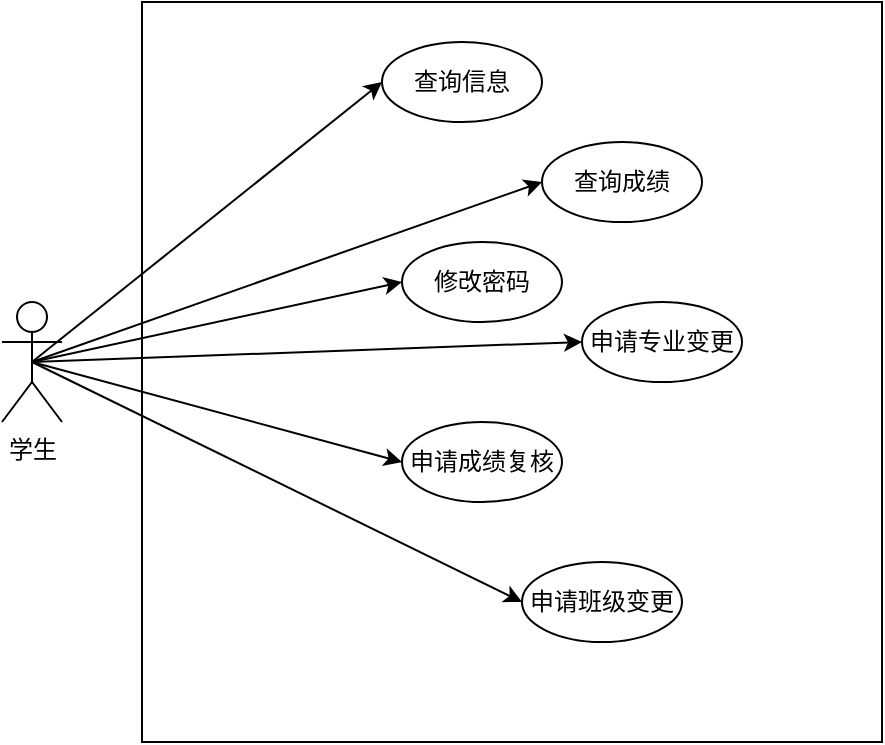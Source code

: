 <mxfile version="17.4.6" type="github" pages="3">
  <diagram id="1oqTlxlWH9m0SeEXjxJt" name="Page-1">
    <mxGraphModel dx="975" dy="576" grid="1" gridSize="10" guides="1" tooltips="1" connect="1" arrows="1" fold="1" page="1" pageScale="1" pageWidth="850" pageHeight="1100" math="0" shadow="0">
      <root>
        <mxCell id="0" />
        <mxCell id="1" parent="0" />
        <mxCell id="NLLSQjfBCmIV1dc0TN-5-1" value="学生" style="shape=umlActor;verticalLabelPosition=bottom;verticalAlign=top;html=1;outlineConnect=0;" vertex="1" parent="1">
          <mxGeometry x="110" y="180" width="30" height="60" as="geometry" />
        </mxCell>
        <mxCell id="NLLSQjfBCmIV1dc0TN-5-2" value="" style="whiteSpace=wrap;html=1;aspect=fixed;" vertex="1" parent="1">
          <mxGeometry x="180" y="30" width="370" height="370" as="geometry" />
        </mxCell>
        <mxCell id="NLLSQjfBCmIV1dc0TN-5-3" value="查询信息" style="ellipse;whiteSpace=wrap;html=1;" vertex="1" parent="1">
          <mxGeometry x="300" y="50" width="80" height="40" as="geometry" />
        </mxCell>
        <mxCell id="NLLSQjfBCmIV1dc0TN-5-14" value="申请成绩复核" style="ellipse;whiteSpace=wrap;html=1;" vertex="1" parent="1">
          <mxGeometry x="310" y="240" width="80" height="40" as="geometry" />
        </mxCell>
        <mxCell id="NLLSQjfBCmIV1dc0TN-5-17" value="申请专业变更" style="ellipse;whiteSpace=wrap;html=1;" vertex="1" parent="1">
          <mxGeometry x="400" y="180" width="80" height="40" as="geometry" />
        </mxCell>
        <mxCell id="NLLSQjfBCmIV1dc0TN-5-18" value="修改密码" style="ellipse;whiteSpace=wrap;html=1;" vertex="1" parent="1">
          <mxGeometry x="310" y="150" width="80" height="40" as="geometry" />
        </mxCell>
        <mxCell id="NLLSQjfBCmIV1dc0TN-5-19" value="查询成绩" style="ellipse;whiteSpace=wrap;html=1;" vertex="1" parent="1">
          <mxGeometry x="380" y="100" width="80" height="40" as="geometry" />
        </mxCell>
        <mxCell id="-RicfdOu_Cd-nru2kk-w-1" value="" style="endArrow=classic;html=1;rounded=0;exitX=0.5;exitY=0.5;exitDx=0;exitDy=0;exitPerimeter=0;entryX=0;entryY=0.5;entryDx=0;entryDy=0;" edge="1" parent="1" source="NLLSQjfBCmIV1dc0TN-5-1" target="NLLSQjfBCmIV1dc0TN-5-3">
          <mxGeometry width="50" height="50" relative="1" as="geometry">
            <mxPoint x="90" y="400" as="sourcePoint" />
            <mxPoint x="140" y="350" as="targetPoint" />
          </mxGeometry>
        </mxCell>
        <mxCell id="-RicfdOu_Cd-nru2kk-w-2" value="" style="endArrow=classic;html=1;rounded=0;exitX=0.5;exitY=0.5;exitDx=0;exitDy=0;exitPerimeter=0;entryX=0;entryY=0.5;entryDx=0;entryDy=0;" edge="1" parent="1" source="NLLSQjfBCmIV1dc0TN-5-1" target="NLLSQjfBCmIV1dc0TN-5-19">
          <mxGeometry width="50" height="50" relative="1" as="geometry">
            <mxPoint x="70" y="390" as="sourcePoint" />
            <mxPoint x="120" y="340" as="targetPoint" />
          </mxGeometry>
        </mxCell>
        <mxCell id="-RicfdOu_Cd-nru2kk-w-3" value="" style="endArrow=classic;html=1;rounded=0;exitX=0.5;exitY=0.5;exitDx=0;exitDy=0;exitPerimeter=0;entryX=0;entryY=0.5;entryDx=0;entryDy=0;" edge="1" parent="1" source="NLLSQjfBCmIV1dc0TN-5-1" target="NLLSQjfBCmIV1dc0TN-5-18">
          <mxGeometry width="50" height="50" relative="1" as="geometry">
            <mxPoint x="80" y="340" as="sourcePoint" />
            <mxPoint x="130" y="290" as="targetPoint" />
          </mxGeometry>
        </mxCell>
        <mxCell id="-RicfdOu_Cd-nru2kk-w-4" value="" style="endArrow=classic;html=1;rounded=0;exitX=0.5;exitY=0.5;exitDx=0;exitDy=0;exitPerimeter=0;entryX=0;entryY=0.5;entryDx=0;entryDy=0;" edge="1" parent="1" source="NLLSQjfBCmIV1dc0TN-5-1" target="NLLSQjfBCmIV1dc0TN-5-17">
          <mxGeometry width="50" height="50" relative="1" as="geometry">
            <mxPoint x="80" y="350" as="sourcePoint" />
            <mxPoint x="130" y="300" as="targetPoint" />
          </mxGeometry>
        </mxCell>
        <mxCell id="-RicfdOu_Cd-nru2kk-w-5" value="" style="endArrow=classic;html=1;rounded=0;exitX=0.5;exitY=0.5;exitDx=0;exitDy=0;exitPerimeter=0;entryX=0;entryY=0.5;entryDx=0;entryDy=0;" edge="1" parent="1" source="NLLSQjfBCmIV1dc0TN-5-1" target="NLLSQjfBCmIV1dc0TN-5-14">
          <mxGeometry width="50" height="50" relative="1" as="geometry">
            <mxPoint x="80" y="360" as="sourcePoint" />
            <mxPoint x="130" y="310" as="targetPoint" />
          </mxGeometry>
        </mxCell>
        <mxCell id="-RicfdOu_Cd-nru2kk-w-6" value="申请班级变更" style="ellipse;whiteSpace=wrap;html=1;" vertex="1" parent="1">
          <mxGeometry x="370" y="310" width="80" height="40" as="geometry" />
        </mxCell>
        <mxCell id="-RicfdOu_Cd-nru2kk-w-7" value="" style="endArrow=classic;html=1;rounded=0;exitX=0.5;exitY=0.5;exitDx=0;exitDy=0;exitPerimeter=0;entryX=0;entryY=0.5;entryDx=0;entryDy=0;" edge="1" parent="1" source="NLLSQjfBCmIV1dc0TN-5-1" target="-RicfdOu_Cd-nru2kk-w-6">
          <mxGeometry width="50" height="50" relative="1" as="geometry">
            <mxPoint x="240" y="350" as="sourcePoint" />
            <mxPoint x="290" y="300" as="targetPoint" />
          </mxGeometry>
        </mxCell>
      </root>
    </mxGraphModel>
  </diagram>
  <diagram id="rUGtlThkjgxgbDy6v7V3" name="Page-2">
    <mxGraphModel dx="975" dy="576" grid="1" gridSize="10" guides="1" tooltips="1" connect="1" arrows="1" fold="1" page="1" pageScale="1" pageWidth="850" pageHeight="1100" math="0" shadow="0">
      <root>
        <mxCell id="0" />
        <mxCell id="1" parent="0" />
        <mxCell id="YGOLUUKrymsUhixTNV8o-1" value="教师" style="shape=umlActor;verticalLabelPosition=bottom;verticalAlign=top;html=1;outlineConnect=0;" vertex="1" parent="1">
          <mxGeometry x="150" y="240" width="30" height="60" as="geometry" />
        </mxCell>
        <mxCell id="YGOLUUKrymsUhixTNV8o-2" value="" style="whiteSpace=wrap;html=1;aspect=fixed;" vertex="1" parent="1">
          <mxGeometry x="260" y="110" width="370" height="370" as="geometry" />
        </mxCell>
        <mxCell id="YGOLUUKrymsUhixTNV8o-3" value="查询个人信息" style="ellipse;whiteSpace=wrap;html=1;" vertex="1" parent="1">
          <mxGeometry x="405" y="170" width="80" height="40" as="geometry" />
        </mxCell>
        <mxCell id="YGOLUUKrymsUhixTNV8o-4" value="查看班级信息" style="ellipse;whiteSpace=wrap;html=1;" vertex="1" parent="1">
          <mxGeometry x="425" y="330" width="80" height="40" as="geometry" />
        </mxCell>
        <mxCell id="YGOLUUKrymsUhixTNV8o-5" value="修改个人信息" style="ellipse;whiteSpace=wrap;html=1;" vertex="1" parent="1">
          <mxGeometry x="405" y="220" width="80" height="40" as="geometry" />
        </mxCell>
        <mxCell id="YGOLUUKrymsUhixTNV8o-6" value="修改班级信息" style="ellipse;whiteSpace=wrap;html=1;" vertex="1" parent="1">
          <mxGeometry x="425" y="390" width="80" height="40" as="geometry" />
        </mxCell>
        <mxCell id="YGOLUUKrymsUhixTNV8o-8" value="审批学生申请" style="ellipse;whiteSpace=wrap;html=1;" vertex="1" parent="1">
          <mxGeometry x="470" y="280" width="80" height="40" as="geometry" />
        </mxCell>
        <mxCell id="YGOLUUKrymsUhixTNV8o-9" value="查询学生信息" style="ellipse;whiteSpace=wrap;html=1;" vertex="1" parent="1">
          <mxGeometry x="340" y="280" width="80" height="40" as="geometry" />
        </mxCell>
        <mxCell id="YGOLUUKrymsUhixTNV8o-10" value="登记成绩" style="ellipse;whiteSpace=wrap;html=1;" vertex="1" parent="1">
          <mxGeometry x="350" y="130" width="80" height="40" as="geometry" />
        </mxCell>
        <mxCell id="YGOLUUKrymsUhixTNV8o-13" value="班主任" style="shape=umlActor;verticalLabelPosition=bottom;verticalAlign=top;html=1;outlineConnect=0;" vertex="1" parent="1">
          <mxGeometry x="710" y="240" width="30" height="60" as="geometry" />
        </mxCell>
        <mxCell id="nGV86Xv0LRp6A-2HzqWl-4" value="" style="endArrow=classic;html=1;rounded=0;exitX=0.5;exitY=0.5;exitDx=0;exitDy=0;exitPerimeter=0;entryX=1;entryY=0.5;entryDx=0;entryDy=0;" edge="1" parent="1" source="YGOLUUKrymsUhixTNV8o-13" target="YGOLUUKrymsUhixTNV8o-3">
          <mxGeometry width="50" height="50" relative="1" as="geometry">
            <mxPoint x="680" y="400" as="sourcePoint" />
            <mxPoint x="730" y="350" as="targetPoint" />
          </mxGeometry>
        </mxCell>
        <mxCell id="nGV86Xv0LRp6A-2HzqWl-6" value="" style="endArrow=classic;html=1;rounded=0;exitX=0.5;exitY=0.5;exitDx=0;exitDy=0;exitPerimeter=0;" edge="1" parent="1" source="YGOLUUKrymsUhixTNV8o-13" target="YGOLUUKrymsUhixTNV8o-8">
          <mxGeometry width="50" height="50" relative="1" as="geometry">
            <mxPoint x="690" y="430" as="sourcePoint" />
            <mxPoint x="670" y="350" as="targetPoint" />
          </mxGeometry>
        </mxCell>
        <mxCell id="nGV86Xv0LRp6A-2HzqWl-8" value="" style="endArrow=classic;html=1;rounded=0;entryX=1;entryY=0.5;entryDx=0;entryDy=0;" edge="1" parent="1" target="YGOLUUKrymsUhixTNV8o-4">
          <mxGeometry width="50" height="50" relative="1" as="geometry">
            <mxPoint x="720" y="270" as="sourcePoint" />
            <mxPoint x="670" y="390" as="targetPoint" />
          </mxGeometry>
        </mxCell>
        <mxCell id="nGV86Xv0LRp6A-2HzqWl-9" value="" style="endArrow=classic;html=1;rounded=0;entryX=1;entryY=0.5;entryDx=0;entryDy=0;exitX=0.5;exitY=0.5;exitDx=0;exitDy=0;exitPerimeter=0;" edge="1" parent="1" source="YGOLUUKrymsUhixTNV8o-13" target="YGOLUUKrymsUhixTNV8o-6">
          <mxGeometry width="50" height="50" relative="1" as="geometry">
            <mxPoint x="690" y="450" as="sourcePoint" />
            <mxPoint x="740" y="400" as="targetPoint" />
          </mxGeometry>
        </mxCell>
        <mxCell id="nGV86Xv0LRp6A-2HzqWl-10" value="" style="endArrow=classic;html=1;rounded=0;entryX=1;entryY=0.5;entryDx=0;entryDy=0;" edge="1" parent="1" source="YGOLUUKrymsUhixTNV8o-13" target="YGOLUUKrymsUhixTNV8o-5">
          <mxGeometry width="50" height="50" relative="1" as="geometry">
            <mxPoint x="690" y="440" as="sourcePoint" />
            <mxPoint x="740" y="390" as="targetPoint" />
          </mxGeometry>
        </mxCell>
        <mxCell id="nGV86Xv0LRp6A-2HzqWl-11" value="" style="endArrow=classic;html=1;rounded=0;exitX=0.5;exitY=0.5;exitDx=0;exitDy=0;exitPerimeter=0;entryX=0;entryY=0.5;entryDx=0;entryDy=0;" edge="1" parent="1" source="YGOLUUKrymsUhixTNV8o-1" target="YGOLUUKrymsUhixTNV8o-10">
          <mxGeometry width="50" height="50" relative="1" as="geometry">
            <mxPoint x="160" y="410" as="sourcePoint" />
            <mxPoint x="210" y="360" as="targetPoint" />
          </mxGeometry>
        </mxCell>
        <mxCell id="nGV86Xv0LRp6A-2HzqWl-12" value="" style="endArrow=classic;html=1;rounded=0;exitX=0.5;exitY=0.5;exitDx=0;exitDy=0;exitPerimeter=0;entryX=0;entryY=0.5;entryDx=0;entryDy=0;" edge="1" parent="1" source="YGOLUUKrymsUhixTNV8o-1" target="YGOLUUKrymsUhixTNV8o-5">
          <mxGeometry width="50" height="50" relative="1" as="geometry">
            <mxPoint x="130" y="440" as="sourcePoint" />
            <mxPoint x="180" y="390" as="targetPoint" />
          </mxGeometry>
        </mxCell>
        <mxCell id="nGV86Xv0LRp6A-2HzqWl-13" value="" style="endArrow=classic;html=1;rounded=0;exitX=0.5;exitY=0.5;exitDx=0;exitDy=0;exitPerimeter=0;" edge="1" parent="1" source="YGOLUUKrymsUhixTNV8o-1" target="YGOLUUKrymsUhixTNV8o-9">
          <mxGeometry width="50" height="50" relative="1" as="geometry">
            <mxPoint x="60" y="410" as="sourcePoint" />
            <mxPoint x="110" y="360" as="targetPoint" />
          </mxGeometry>
        </mxCell>
        <mxCell id="88mHEQP7U7jqugIx0vWP-1" value="" style="endArrow=classic;html=1;rounded=0;exitX=0.5;exitY=0.5;exitDx=0;exitDy=0;exitPerimeter=0;entryX=0;entryY=0.5;entryDx=0;entryDy=0;" edge="1" parent="1" source="YGOLUUKrymsUhixTNV8o-1" target="YGOLUUKrymsUhixTNV8o-4">
          <mxGeometry width="50" height="50" relative="1" as="geometry">
            <mxPoint x="320" y="390" as="sourcePoint" />
            <mxPoint x="370" y="340" as="targetPoint" />
          </mxGeometry>
        </mxCell>
        <mxCell id="88mHEQP7U7jqugIx0vWP-2" value="" style="endArrow=classic;html=1;rounded=0;exitX=0.5;exitY=0.5;exitDx=0;exitDy=0;exitPerimeter=0;entryX=0;entryY=0.5;entryDx=0;entryDy=0;" edge="1" parent="1" source="YGOLUUKrymsUhixTNV8o-1" target="YGOLUUKrymsUhixTNV8o-3">
          <mxGeometry width="50" height="50" relative="1" as="geometry">
            <mxPoint x="150" y="420" as="sourcePoint" />
            <mxPoint x="200" y="370" as="targetPoint" />
          </mxGeometry>
        </mxCell>
        <mxCell id="WYVsrSuOpDJPa35wjRSO-1" value="复核学生成绩" style="ellipse;whiteSpace=wrap;html=1;" vertex="1" parent="1">
          <mxGeometry x="310" y="360" width="80" height="40" as="geometry" />
        </mxCell>
        <mxCell id="WYVsrSuOpDJPa35wjRSO-2" value="" style="endArrow=classic;html=1;rounded=0;exitX=0.5;exitY=0.5;exitDx=0;exitDy=0;exitPerimeter=0;entryX=0;entryY=0.5;entryDx=0;entryDy=0;" edge="1" parent="1" source="YGOLUUKrymsUhixTNV8o-1" target="WYVsrSuOpDJPa35wjRSO-1">
          <mxGeometry width="50" height="50" relative="1" as="geometry">
            <mxPoint x="80" y="460" as="sourcePoint" />
            <mxPoint x="130" y="410" as="targetPoint" />
          </mxGeometry>
        </mxCell>
      </root>
    </mxGraphModel>
  </diagram>
  <diagram id="QFW8Av7cZUSXI27wOR0m" name="Page-3">
    <mxGraphModel dx="975" dy="576" grid="1" gridSize="10" guides="1" tooltips="1" connect="1" arrows="1" fold="1" page="1" pageScale="1" pageWidth="850" pageHeight="1100" math="0" shadow="0">
      <root>
        <mxCell id="0" />
        <mxCell id="1" parent="0" />
        <mxCell id="rL8sA4mPK6Mcneqi9Q1y-1" value="" style="whiteSpace=wrap;html=1;aspect=fixed;" vertex="1" parent="1">
          <mxGeometry x="275" y="100" width="370" height="370" as="geometry" />
        </mxCell>
        <mxCell id="EOfHochRfuVU7TpL7CCU-1" value="年级管理员" style="shape=umlActor;verticalLabelPosition=bottom;verticalAlign=top;html=1;outlineConnect=0;" vertex="1" parent="1">
          <mxGeometry x="190" y="230" width="30" height="60" as="geometry" />
        </mxCell>
        <mxCell id="EOfHochRfuVU7TpL7CCU-3" value="查询年级信息" style="ellipse;whiteSpace=wrap;html=1;" vertex="1" parent="1">
          <mxGeometry x="420" y="140" width="80" height="40" as="geometry" />
        </mxCell>
        <mxCell id="EOfHochRfuVU7TpL7CCU-5" value="修改学生信息" style="ellipse;whiteSpace=wrap;html=1;" vertex="1" parent="1">
          <mxGeometry x="420" y="200" width="80" height="40" as="geometry" />
        </mxCell>
        <mxCell id="EOfHochRfuVU7TpL7CCU-6" value="修改班级信息" style="ellipse;whiteSpace=wrap;html=1;" vertex="1" parent="1">
          <mxGeometry x="420" y="330" width="80" height="40" as="geometry" />
        </mxCell>
        <mxCell id="EOfHochRfuVU7TpL7CCU-8" value="审核教师申请" style="ellipse;whiteSpace=wrap;html=1;" vertex="1" parent="1">
          <mxGeometry x="420" y="390" width="80" height="40" as="geometry" />
        </mxCell>
        <mxCell id="EOfHochRfuVU7TpL7CCU-9" value="变更教师权限" style="ellipse;whiteSpace=wrap;html=1;" vertex="1" parent="1">
          <mxGeometry x="420" y="265" width="80" height="40" as="geometry" />
        </mxCell>
        <mxCell id="bV3XLi3RzyxeAdt4cTgl-1" value="" style="endArrow=classic;html=1;rounded=0;exitX=0.5;exitY=0.5;exitDx=0;exitDy=0;exitPerimeter=0;entryX=0;entryY=0.5;entryDx=0;entryDy=0;" edge="1" parent="1" source="EOfHochRfuVU7TpL7CCU-1" target="EOfHochRfuVU7TpL7CCU-3">
          <mxGeometry width="50" height="50" relative="1" as="geometry">
            <mxPoint x="400" y="340" as="sourcePoint" />
            <mxPoint x="450" y="290" as="targetPoint" />
          </mxGeometry>
        </mxCell>
        <mxCell id="bV3XLi3RzyxeAdt4cTgl-2" value="" style="endArrow=classic;html=1;rounded=0;exitX=0.5;exitY=0.5;exitDx=0;exitDy=0;exitPerimeter=0;entryX=0;entryY=0.5;entryDx=0;entryDy=0;" edge="1" parent="1" source="EOfHochRfuVU7TpL7CCU-1" target="EOfHochRfuVU7TpL7CCU-5">
          <mxGeometry width="50" height="50" relative="1" as="geometry">
            <mxPoint x="90" y="460" as="sourcePoint" />
            <mxPoint x="140" y="410" as="targetPoint" />
          </mxGeometry>
        </mxCell>
        <mxCell id="bV3XLi3RzyxeAdt4cTgl-3" value="" style="endArrow=classic;html=1;rounded=0;exitX=0.5;exitY=0.5;exitDx=0;exitDy=0;exitPerimeter=0;entryX=0;entryY=0.5;entryDx=0;entryDy=0;" edge="1" parent="1" source="EOfHochRfuVU7TpL7CCU-1" target="EOfHochRfuVU7TpL7CCU-9">
          <mxGeometry width="50" height="50" relative="1" as="geometry">
            <mxPoint x="130" y="430" as="sourcePoint" />
            <mxPoint x="180" y="380" as="targetPoint" />
          </mxGeometry>
        </mxCell>
        <mxCell id="bV3XLi3RzyxeAdt4cTgl-4" value="" style="endArrow=classic;html=1;rounded=0;exitX=0.5;exitY=0.5;exitDx=0;exitDy=0;exitPerimeter=0;entryX=0;entryY=0.5;entryDx=0;entryDy=0;" edge="1" parent="1" source="EOfHochRfuVU7TpL7CCU-1" target="EOfHochRfuVU7TpL7CCU-6">
          <mxGeometry width="50" height="50" relative="1" as="geometry">
            <mxPoint x="200" y="410" as="sourcePoint" />
            <mxPoint x="250" y="360" as="targetPoint" />
          </mxGeometry>
        </mxCell>
        <mxCell id="bV3XLi3RzyxeAdt4cTgl-5" value="" style="endArrow=classic;html=1;rounded=0;exitX=0.5;exitY=0.5;exitDx=0;exitDy=0;exitPerimeter=0;entryX=0;entryY=0.5;entryDx=0;entryDy=0;" edge="1" parent="1" source="EOfHochRfuVU7TpL7CCU-1" target="EOfHochRfuVU7TpL7CCU-8">
          <mxGeometry width="50" height="50" relative="1" as="geometry">
            <mxPoint x="190" y="400" as="sourcePoint" />
            <mxPoint x="240" y="350" as="targetPoint" />
          </mxGeometry>
        </mxCell>
      </root>
    </mxGraphModel>
  </diagram>
</mxfile>
